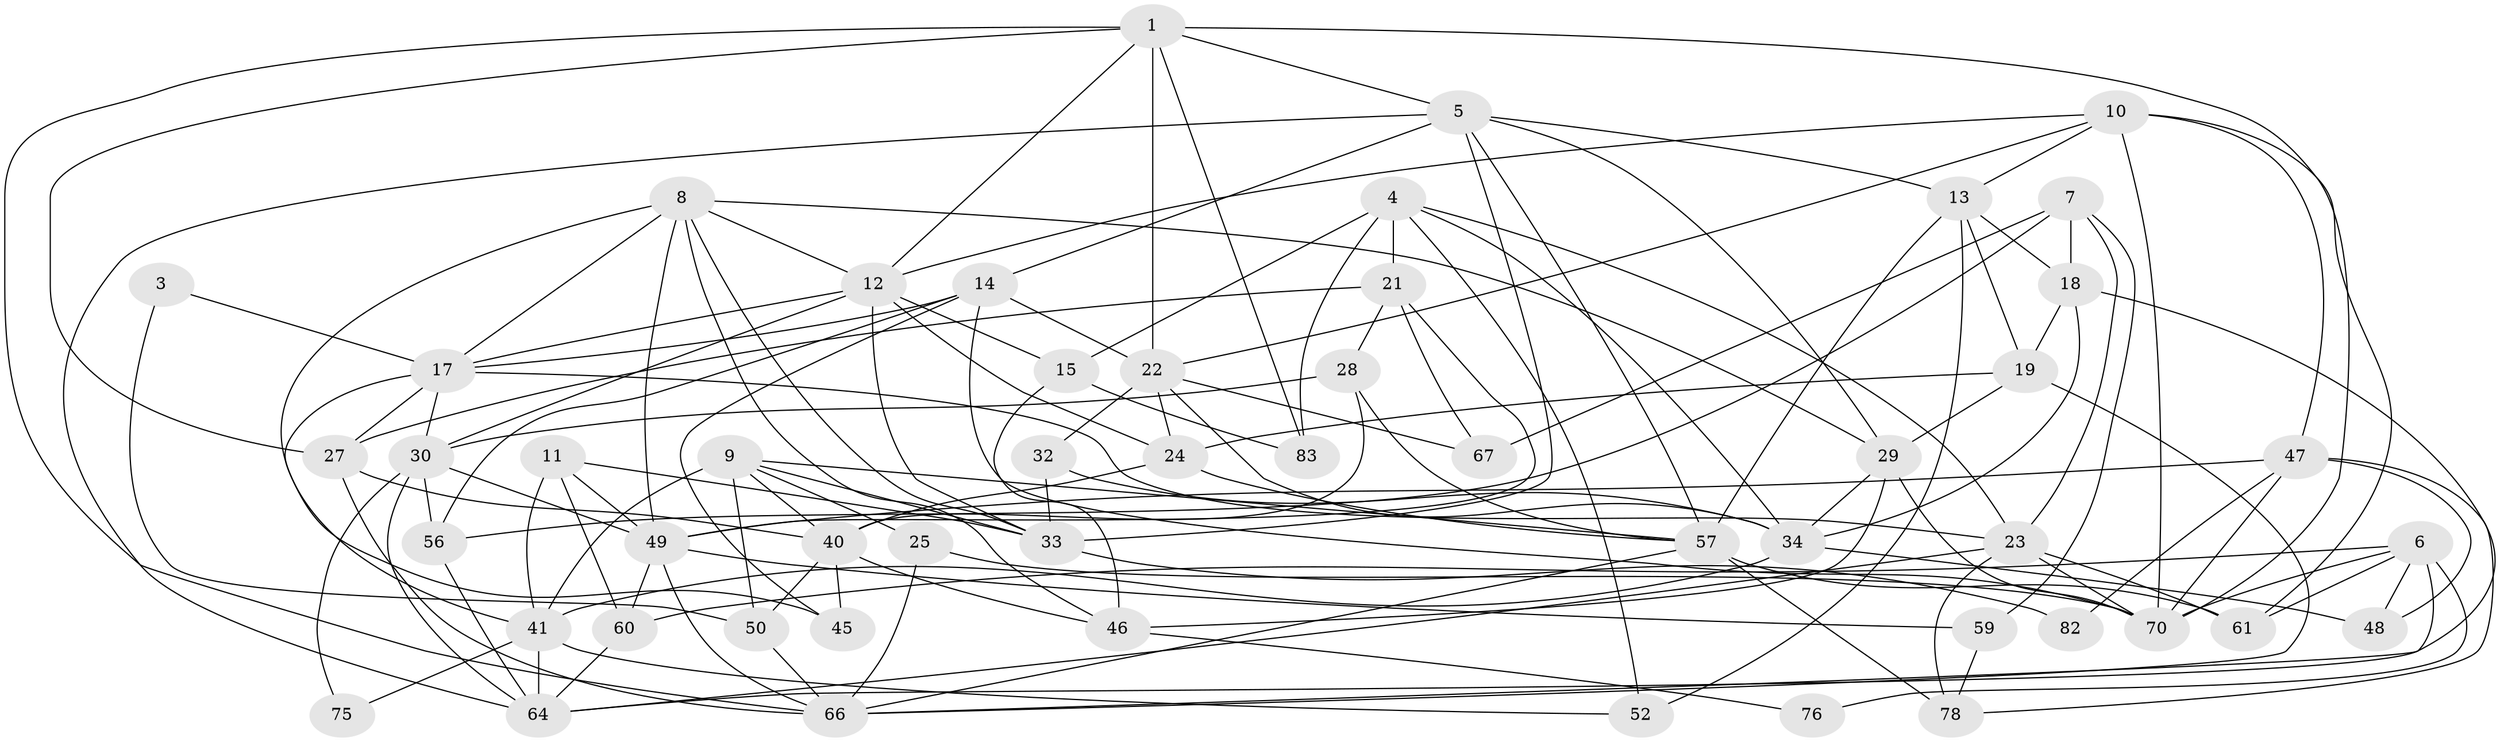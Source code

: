 // Generated by graph-tools (version 1.1) at 2025/52/02/27/25 19:52:07]
// undirected, 52 vertices, 136 edges
graph export_dot {
graph [start="1"]
  node [color=gray90,style=filled];
  1 [super="+2"];
  3;
  4 [super="+42"];
  5 [super="+36"];
  6 [super="+20"];
  7 [super="+53"];
  8 [super="+35"];
  9 [super="+38"];
  10 [super="+72"];
  11 [super="+84"];
  12 [super="+68"];
  13 [super="+16"];
  14 [super="+37"];
  15 [super="+54"];
  17 [super="+69"];
  18;
  19 [super="+26"];
  21 [super="+55"];
  22 [super="+73"];
  23 [super="+43"];
  24;
  25;
  27 [super="+31"];
  28;
  29 [super="+63"];
  30 [super="+39"];
  32;
  33 [super="+81"];
  34 [super="+44"];
  40 [super="+71"];
  41 [super="+62"];
  45;
  46 [super="+65"];
  47 [super="+58"];
  48;
  49 [super="+51"];
  50;
  52;
  56;
  57 [super="+74"];
  59;
  60 [super="+85"];
  61 [super="+86"];
  64 [super="+77"];
  66 [super="+80"];
  67;
  70 [super="+79"];
  75;
  76;
  78;
  82;
  83;
  1 -- 5;
  1 -- 83;
  1 -- 66;
  1 -- 22;
  1 -- 70;
  1 -- 27;
  1 -- 12;
  3 -- 50;
  3 -- 17;
  4 -- 52;
  4 -- 83;
  4 -- 34;
  4 -- 15;
  4 -- 21;
  4 -- 23;
  5 -- 33;
  5 -- 64;
  5 -- 57;
  5 -- 14;
  5 -- 13;
  5 -- 29;
  6 -- 76;
  6 -- 48;
  6 -- 61;
  6 -- 70;
  6 -- 66;
  6 -- 60;
  7 -- 18;
  7 -- 56;
  7 -- 59;
  7 -- 67;
  7 -- 23;
  8 -- 12;
  8 -- 17;
  8 -- 46;
  8 -- 45;
  8 -- 29;
  8 -- 49;
  8 -- 33;
  9 -- 50;
  9 -- 57;
  9 -- 40;
  9 -- 25;
  9 -- 41;
  9 -- 33;
  10 -- 22;
  10 -- 70;
  10 -- 61;
  10 -- 13;
  10 -- 47;
  10 -- 12;
  11 -- 49;
  11 -- 41;
  11 -- 33;
  11 -- 60;
  12 -- 17;
  12 -- 30;
  12 -- 33;
  12 -- 24;
  12 -- 15;
  13 -- 19;
  13 -- 57;
  13 -- 18;
  13 -- 52;
  14 -- 56;
  14 -- 45;
  14 -- 22;
  14 -- 17;
  14 -- 70;
  15 -- 46;
  15 -- 83;
  17 -- 23;
  17 -- 30;
  17 -- 41;
  17 -- 27;
  18 -- 64;
  18 -- 34;
  18 -- 19;
  19 -- 24;
  19 -- 66;
  19 -- 29;
  21 -- 67;
  21 -- 49;
  21 -- 28;
  21 -- 27;
  22 -- 67;
  22 -- 24;
  22 -- 32;
  22 -- 34;
  23 -- 61;
  23 -- 70;
  23 -- 64;
  23 -- 78;
  24 -- 40;
  24 -- 57;
  25 -- 70;
  25 -- 66;
  27 -- 40;
  27 -- 66;
  28 -- 40;
  28 -- 57;
  28 -- 30;
  29 -- 46;
  29 -- 34;
  29 -- 70;
  30 -- 64;
  30 -- 49;
  30 -- 56;
  30 -- 75;
  32 -- 34;
  32 -- 33;
  33 -- 82;
  34 -- 48;
  34 -- 41;
  40 -- 50;
  40 -- 45;
  40 -- 46;
  41 -- 52;
  41 -- 64;
  41 -- 75;
  46 -- 76;
  47 -- 49;
  47 -- 70;
  47 -- 48;
  47 -- 82;
  47 -- 78;
  49 -- 59;
  49 -- 66;
  49 -- 60;
  50 -- 66;
  56 -- 64;
  57 -- 61;
  57 -- 78;
  57 -- 66;
  59 -- 78;
  60 -- 64;
}
